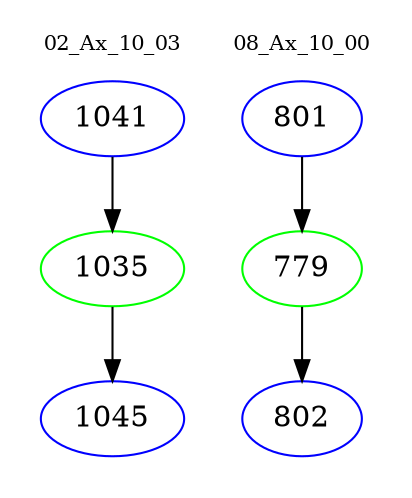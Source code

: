 digraph{
subgraph cluster_0 {
color = white
label = "02_Ax_10_03";
fontsize=10;
T0_1041 [label="1041", color="blue"]
T0_1041 -> T0_1035 [color="black"]
T0_1035 [label="1035", color="green"]
T0_1035 -> T0_1045 [color="black"]
T0_1045 [label="1045", color="blue"]
}
subgraph cluster_1 {
color = white
label = "08_Ax_10_00";
fontsize=10;
T1_801 [label="801", color="blue"]
T1_801 -> T1_779 [color="black"]
T1_779 [label="779", color="green"]
T1_779 -> T1_802 [color="black"]
T1_802 [label="802", color="blue"]
}
}
